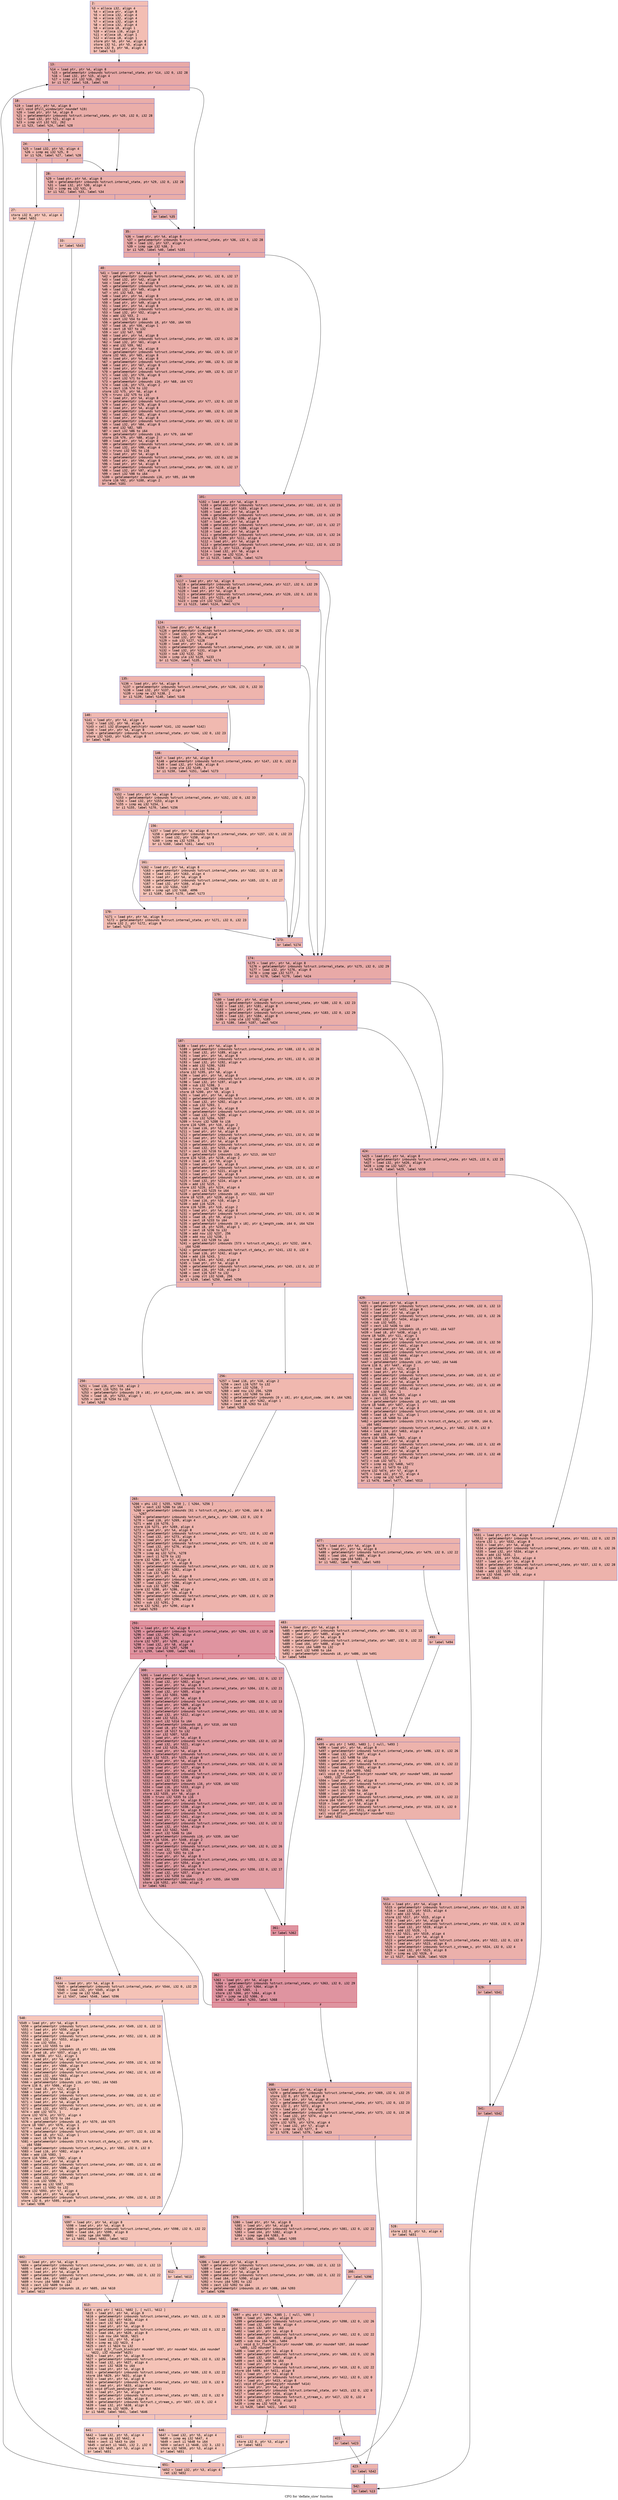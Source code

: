 digraph "CFG for 'deflate_slow' function" {
	label="CFG for 'deflate_slow' function";

	Node0x600000a3b2f0 [shape=record,color="#3d50c3ff", style=filled, fillcolor="#e36c5570" fontname="Courier",label="{2:\l|  %3 = alloca i32, align 4\l  %4 = alloca ptr, align 8\l  %5 = alloca i32, align 4\l  %6 = alloca i32, align 4\l  %7 = alloca i32, align 4\l  %8 = alloca i32, align 4\l  %9 = alloca i8, align 1\l  %10 = alloca i16, align 2\l  %11 = alloca i8, align 1\l  %12 = alloca i8, align 1\l  store ptr %0, ptr %4, align 8\l  store i32 %1, ptr %5, align 4\l  store i32 0, ptr %6, align 4\l  br label %13\l}"];
	Node0x600000a3b2f0 -> Node0x600000a3b3e0[tooltip="2 -> 13\nProbability 100.00%" ];
	Node0x600000a3b3e0 [shape=record,color="#3d50c3ff", style=filled, fillcolor="#ca3b3770" fontname="Courier",label="{13:\l|  %14 = load ptr, ptr %4, align 8\l  %15 = getelementptr inbounds %struct.internal_state, ptr %14, i32 0, i32 28\l  %16 = load i32, ptr %15, align 4\l  %17 = icmp ult i32 %16, 262\l  br i1 %17, label %18, label %35\l|{<s0>T|<s1>F}}"];
	Node0x600000a3b3e0:s0 -> Node0x600000a3b430[tooltip="13 -> 18\nProbability 50.00%" ];
	Node0x600000a3b3e0:s1 -> Node0x600000a3b610[tooltip="13 -> 35\nProbability 50.00%" ];
	Node0x600000a3b430 [shape=record,color="#3d50c3ff", style=filled, fillcolor="#d0473d70" fontname="Courier",label="{18:\l|  %19 = load ptr, ptr %4, align 8\l  call void @fill_window(ptr noundef %19)\l  %20 = load ptr, ptr %4, align 8\l  %21 = getelementptr inbounds %struct.internal_state, ptr %20, i32 0, i32 28\l  %22 = load i32, ptr %21, align 4\l  %23 = icmp ult i32 %22, 262\l  br i1 %23, label %24, label %28\l|{<s0>T|<s1>F}}"];
	Node0x600000a3b430:s0 -> Node0x600000a3b480[tooltip="18 -> 24\nProbability 50.00%" ];
	Node0x600000a3b430:s1 -> Node0x600000a3b520[tooltip="18 -> 28\nProbability 50.00%" ];
	Node0x600000a3b480 [shape=record,color="#3d50c3ff", style=filled, fillcolor="#d6524470" fontname="Courier",label="{24:\l|  %25 = load i32, ptr %5, align 4\l  %26 = icmp eq i32 %25, 0\l  br i1 %26, label %27, label %28\l|{<s0>T|<s1>F}}"];
	Node0x600000a3b480:s0 -> Node0x600000a3b4d0[tooltip="24 -> 27\nProbability 3.12%" ];
	Node0x600000a3b480:s1 -> Node0x600000a3b520[tooltip="24 -> 28\nProbability 96.88%" ];
	Node0x600000a3b4d0 [shape=record,color="#3d50c3ff", style=filled, fillcolor="#ec7f6370" fontname="Courier",label="{27:\l|  store i32 0, ptr %3, align 4\l  br label %651\l}"];
	Node0x600000a3b4d0 -> Node0x600000a3c640[tooltip="27 -> 651\nProbability 100.00%" ];
	Node0x600000a3b520 [shape=record,color="#3d50c3ff", style=filled, fillcolor="#d0473d70" fontname="Courier",label="{28:\l|  %29 = load ptr, ptr %4, align 8\l  %30 = getelementptr inbounds %struct.internal_state, ptr %29, i32 0, i32 28\l  %31 = load i32, ptr %30, align 4\l  %32 = icmp eq i32 %31, 0\l  br i1 %32, label %33, label %34\l|{<s0>T|<s1>F}}"];
	Node0x600000a3b520:s0 -> Node0x600000a3b570[tooltip="28 -> 33\nProbability 3.12%" ];
	Node0x600000a3b520:s1 -> Node0x600000a3b5c0[tooltip="28 -> 34\nProbability 96.88%" ];
	Node0x600000a3b570 [shape=record,color="#3d50c3ff", style=filled, fillcolor="#e8765c70" fontname="Courier",label="{33:\l|  br label %543\l}"];
	Node0x600000a3b570 -> Node0x600000a3c3c0[tooltip="33 -> 543\nProbability 100.00%" ];
	Node0x600000a3b5c0 [shape=record,color="#3d50c3ff", style=filled, fillcolor="#d0473d70" fontname="Courier",label="{34:\l|  br label %35\l}"];
	Node0x600000a3b5c0 -> Node0x600000a3b610[tooltip="34 -> 35\nProbability 100.00%" ];
	Node0x600000a3b610 [shape=record,color="#3d50c3ff", style=filled, fillcolor="#ca3b3770" fontname="Courier",label="{35:\l|  %36 = load ptr, ptr %4, align 8\l  %37 = getelementptr inbounds %struct.internal_state, ptr %36, i32 0, i32 28\l  %38 = load i32, ptr %37, align 4\l  %39 = icmp uge i32 %38, 3\l  br i1 %39, label %40, label %101\l|{<s0>T|<s1>F}}"];
	Node0x600000a3b610:s0 -> Node0x600000a3b660[tooltip="35 -> 40\nProbability 50.00%" ];
	Node0x600000a3b610:s1 -> Node0x600000a3b6b0[tooltip="35 -> 101\nProbability 50.00%" ];
	Node0x600000a3b660 [shape=record,color="#3d50c3ff", style=filled, fillcolor="#d0473d70" fontname="Courier",label="{40:\l|  %41 = load ptr, ptr %4, align 8\l  %42 = getelementptr inbounds %struct.internal_state, ptr %41, i32 0, i32 17\l  %43 = load i32, ptr %42, align 8\l  %44 = load ptr, ptr %4, align 8\l  %45 = getelementptr inbounds %struct.internal_state, ptr %44, i32 0, i32 21\l  %46 = load i32, ptr %45, align 8\l  %47 = shl i32 %43, %46\l  %48 = load ptr, ptr %4, align 8\l  %49 = getelementptr inbounds %struct.internal_state, ptr %48, i32 0, i32 13\l  %50 = load ptr, ptr %49, align 8\l  %51 = load ptr, ptr %4, align 8\l  %52 = getelementptr inbounds %struct.internal_state, ptr %51, i32 0, i32 26\l  %53 = load i32, ptr %52, align 4\l  %54 = add i32 %53, 2\l  %55 = zext i32 %54 to i64\l  %56 = getelementptr inbounds i8, ptr %50, i64 %55\l  %57 = load i8, ptr %56, align 1\l  %58 = zext i8 %57 to i32\l  %59 = xor i32 %47, %58\l  %60 = load ptr, ptr %4, align 8\l  %61 = getelementptr inbounds %struct.internal_state, ptr %60, i32 0, i32 20\l  %62 = load i32, ptr %61, align 4\l  %63 = and i32 %59, %62\l  %64 = load ptr, ptr %4, align 8\l  %65 = getelementptr inbounds %struct.internal_state, ptr %64, i32 0, i32 17\l  store i32 %63, ptr %65, align 8\l  %66 = load ptr, ptr %4, align 8\l  %67 = getelementptr inbounds %struct.internal_state, ptr %66, i32 0, i32 16\l  %68 = load ptr, ptr %67, align 8\l  %69 = load ptr, ptr %4, align 8\l  %70 = getelementptr inbounds %struct.internal_state, ptr %69, i32 0, i32 17\l  %71 = load i32, ptr %70, align 8\l  %72 = zext i32 %71 to i64\l  %73 = getelementptr inbounds i16, ptr %68, i64 %72\l  %74 = load i16, ptr %73, align 2\l  %75 = zext i16 %74 to i32\l  store i32 %75, ptr %6, align 4\l  %76 = trunc i32 %75 to i16\l  %77 = load ptr, ptr %4, align 8\l  %78 = getelementptr inbounds %struct.internal_state, ptr %77, i32 0, i32 15\l  %79 = load ptr, ptr %78, align 8\l  %80 = load ptr, ptr %4, align 8\l  %81 = getelementptr inbounds %struct.internal_state, ptr %80, i32 0, i32 26\l  %82 = load i32, ptr %81, align 4\l  %83 = load ptr, ptr %4, align 8\l  %84 = getelementptr inbounds %struct.internal_state, ptr %83, i32 0, i32 12\l  %85 = load i32, ptr %84, align 8\l  %86 = and i32 %82, %85\l  %87 = zext i32 %86 to i64\l  %88 = getelementptr inbounds i16, ptr %79, i64 %87\l  store i16 %76, ptr %88, align 2\l  %89 = load ptr, ptr %4, align 8\l  %90 = getelementptr inbounds %struct.internal_state, ptr %89, i32 0, i32 26\l  %91 = load i32, ptr %90, align 4\l  %92 = trunc i32 %91 to i16\l  %93 = load ptr, ptr %4, align 8\l  %94 = getelementptr inbounds %struct.internal_state, ptr %93, i32 0, i32 16\l  %95 = load ptr, ptr %94, align 8\l  %96 = load ptr, ptr %4, align 8\l  %97 = getelementptr inbounds %struct.internal_state, ptr %96, i32 0, i32 17\l  %98 = load i32, ptr %97, align 8\l  %99 = zext i32 %98 to i64\l  %100 = getelementptr inbounds i16, ptr %95, i64 %99\l  store i16 %92, ptr %100, align 2\l  br label %101\l}"];
	Node0x600000a3b660 -> Node0x600000a3b6b0[tooltip="40 -> 101\nProbability 100.00%" ];
	Node0x600000a3b6b0 [shape=record,color="#3d50c3ff", style=filled, fillcolor="#ca3b3770" fontname="Courier",label="{101:\l|  %102 = load ptr, ptr %4, align 8\l  %103 = getelementptr inbounds %struct.internal_state, ptr %102, i32 0, i32 23\l  %104 = load i32, ptr %103, align 8\l  %105 = load ptr, ptr %4, align 8\l  %106 = getelementptr inbounds %struct.internal_state, ptr %105, i32 0, i32 29\l  store i32 %104, ptr %106, align 8\l  %107 = load ptr, ptr %4, align 8\l  %108 = getelementptr inbounds %struct.internal_state, ptr %107, i32 0, i32 27\l  %109 = load i32, ptr %108, align 8\l  %110 = load ptr, ptr %4, align 8\l  %111 = getelementptr inbounds %struct.internal_state, ptr %110, i32 0, i32 24\l  store i32 %109, ptr %111, align 4\l  %112 = load ptr, ptr %4, align 8\l  %113 = getelementptr inbounds %struct.internal_state, ptr %112, i32 0, i32 23\l  store i32 2, ptr %113, align 8\l  %114 = load i32, ptr %6, align 4\l  %115 = icmp ne i32 %114, 0\l  br i1 %115, label %116, label %174\l|{<s0>T|<s1>F}}"];
	Node0x600000a3b6b0:s0 -> Node0x600000a3b700[tooltip="101 -> 116\nProbability 62.50%" ];
	Node0x600000a3b6b0:s1 -> Node0x600000a3ba20[tooltip="101 -> 174\nProbability 37.50%" ];
	Node0x600000a3b700 [shape=record,color="#3d50c3ff", style=filled, fillcolor="#d0473d70" fontname="Courier",label="{116:\l|  %117 = load ptr, ptr %4, align 8\l  %118 = getelementptr inbounds %struct.internal_state, ptr %117, i32 0, i32 29\l  %119 = load i32, ptr %118, align 8\l  %120 = load ptr, ptr %4, align 8\l  %121 = getelementptr inbounds %struct.internal_state, ptr %120, i32 0, i32 31\l  %122 = load i32, ptr %121, align 8\l  %123 = icmp ult i32 %119, %122\l  br i1 %123, label %124, label %174\l|{<s0>T|<s1>F}}"];
	Node0x600000a3b700:s0 -> Node0x600000a3b750[tooltip="116 -> 124\nProbability 50.00%" ];
	Node0x600000a3b700:s1 -> Node0x600000a3ba20[tooltip="116 -> 174\nProbability 50.00%" ];
	Node0x600000a3b750 [shape=record,color="#3d50c3ff", style=filled, fillcolor="#d6524470" fontname="Courier",label="{124:\l|  %125 = load ptr, ptr %4, align 8\l  %126 = getelementptr inbounds %struct.internal_state, ptr %125, i32 0, i32 26\l  %127 = load i32, ptr %126, align 4\l  %128 = load i32, ptr %6, align 4\l  %129 = sub i32 %127, %128\l  %130 = load ptr, ptr %4, align 8\l  %131 = getelementptr inbounds %struct.internal_state, ptr %130, i32 0, i32 10\l  %132 = load i32, ptr %131, align 8\l  %133 = sub i32 %132, 262\l  %134 = icmp ule i32 %129, %133\l  br i1 %134, label %135, label %174\l|{<s0>T|<s1>F}}"];
	Node0x600000a3b750:s0 -> Node0x600000a3b7a0[tooltip="124 -> 135\nProbability 50.00%" ];
	Node0x600000a3b750:s1 -> Node0x600000a3ba20[tooltip="124 -> 174\nProbability 50.00%" ];
	Node0x600000a3b7a0 [shape=record,color="#3d50c3ff", style=filled, fillcolor="#d8564670" fontname="Courier",label="{135:\l|  %136 = load ptr, ptr %4, align 8\l  %137 = getelementptr inbounds %struct.internal_state, ptr %136, i32 0, i32 33\l  %138 = load i32, ptr %137, align 8\l  %139 = icmp ne i32 %138, 2\l  br i1 %139, label %140, label %146\l|{<s0>T|<s1>F}}"];
	Node0x600000a3b7a0:s0 -> Node0x600000a3b7f0[tooltip="135 -> 140\nProbability 50.00%" ];
	Node0x600000a3b7a0:s1 -> Node0x600000a3b840[tooltip="135 -> 146\nProbability 50.00%" ];
	Node0x600000a3b7f0 [shape=record,color="#3d50c3ff", style=filled, fillcolor="#de614d70" fontname="Courier",label="{140:\l|  %141 = load ptr, ptr %4, align 8\l  %142 = load i32, ptr %6, align 4\l  %143 = call i32 @longest_match(ptr noundef %141, i32 noundef %142)\l  %144 = load ptr, ptr %4, align 8\l  %145 = getelementptr inbounds %struct.internal_state, ptr %144, i32 0, i32 23\l  store i32 %143, ptr %145, align 8\l  br label %146\l}"];
	Node0x600000a3b7f0 -> Node0x600000a3b840[tooltip="140 -> 146\nProbability 100.00%" ];
	Node0x600000a3b840 [shape=record,color="#3d50c3ff", style=filled, fillcolor="#d8564670" fontname="Courier",label="{146:\l|  %147 = load ptr, ptr %4, align 8\l  %148 = getelementptr inbounds %struct.internal_state, ptr %147, i32 0, i32 23\l  %149 = load i32, ptr %148, align 8\l  %150 = icmp ule i32 %149, 5\l  br i1 %150, label %151, label %173\l|{<s0>T|<s1>F}}"];
	Node0x600000a3b840:s0 -> Node0x600000a3b890[tooltip="146 -> 151\nProbability 50.00%" ];
	Node0x600000a3b840:s1 -> Node0x600000a3b9d0[tooltip="146 -> 173\nProbability 50.00%" ];
	Node0x600000a3b890 [shape=record,color="#3d50c3ff", style=filled, fillcolor="#de614d70" fontname="Courier",label="{151:\l|  %152 = load ptr, ptr %4, align 8\l  %153 = getelementptr inbounds %struct.internal_state, ptr %152, i32 0, i32 33\l  %154 = load i32, ptr %153, align 8\l  %155 = icmp eq i32 %154, 1\l  br i1 %155, label %170, label %156\l|{<s0>T|<s1>F}}"];
	Node0x600000a3b890:s0 -> Node0x600000a3b980[tooltip="151 -> 170\nProbability 50.00%" ];
	Node0x600000a3b890:s1 -> Node0x600000a3b8e0[tooltip="151 -> 156\nProbability 50.00%" ];
	Node0x600000a3b8e0 [shape=record,color="#3d50c3ff", style=filled, fillcolor="#e36c5570" fontname="Courier",label="{156:\l|  %157 = load ptr, ptr %4, align 8\l  %158 = getelementptr inbounds %struct.internal_state, ptr %157, i32 0, i32 23\l  %159 = load i32, ptr %158, align 8\l  %160 = icmp eq i32 %159, 3\l  br i1 %160, label %161, label %173\l|{<s0>T|<s1>F}}"];
	Node0x600000a3b8e0:s0 -> Node0x600000a3b930[tooltip="156 -> 161\nProbability 50.00%" ];
	Node0x600000a3b8e0:s1 -> Node0x600000a3b9d0[tooltip="156 -> 173\nProbability 50.00%" ];
	Node0x600000a3b930 [shape=record,color="#3d50c3ff", style=filled, fillcolor="#e8765c70" fontname="Courier",label="{161:\l|  %162 = load ptr, ptr %4, align 8\l  %163 = getelementptr inbounds %struct.internal_state, ptr %162, i32 0, i32 26\l  %164 = load i32, ptr %163, align 4\l  %165 = load ptr, ptr %4, align 8\l  %166 = getelementptr inbounds %struct.internal_state, ptr %165, i32 0, i32 27\l  %167 = load i32, ptr %166, align 8\l  %168 = sub i32 %164, %167\l  %169 = icmp ugt i32 %168, 4096\l  br i1 %169, label %170, label %173\l|{<s0>T|<s1>F}}"];
	Node0x600000a3b930:s0 -> Node0x600000a3b980[tooltip="161 -> 170\nProbability 50.00%" ];
	Node0x600000a3b930:s1 -> Node0x600000a3b9d0[tooltip="161 -> 173\nProbability 50.00%" ];
	Node0x600000a3b980 [shape=record,color="#3d50c3ff", style=filled, fillcolor="#e1675170" fontname="Courier",label="{170:\l|  %171 = load ptr, ptr %4, align 8\l  %172 = getelementptr inbounds %struct.internal_state, ptr %171, i32 0, i32 23\l  store i32 2, ptr %172, align 8\l  br label %173\l}"];
	Node0x600000a3b980 -> Node0x600000a3b9d0[tooltip="170 -> 173\nProbability 100.00%" ];
	Node0x600000a3b9d0 [shape=record,color="#3d50c3ff", style=filled, fillcolor="#d8564670" fontname="Courier",label="{173:\l|  br label %174\l}"];
	Node0x600000a3b9d0 -> Node0x600000a3ba20[tooltip="173 -> 174\nProbability 100.00%" ];
	Node0x600000a3ba20 [shape=record,color="#3d50c3ff", style=filled, fillcolor="#ca3b3770" fontname="Courier",label="{174:\l|  %175 = load ptr, ptr %4, align 8\l  %176 = getelementptr inbounds %struct.internal_state, ptr %175, i32 0, i32 29\l  %177 = load i32, ptr %176, align 8\l  %178 = icmp uge i32 %177, 3\l  br i1 %178, label %179, label %424\l|{<s0>T|<s1>F}}"];
	Node0x600000a3ba20:s0 -> Node0x600000a3ba70[tooltip="174 -> 179\nProbability 50.00%" ];
	Node0x600000a3ba20:s1 -> Node0x600000a3c000[tooltip="174 -> 424\nProbability 50.00%" ];
	Node0x600000a3ba70 [shape=record,color="#3d50c3ff", style=filled, fillcolor="#d0473d70" fontname="Courier",label="{179:\l|  %180 = load ptr, ptr %4, align 8\l  %181 = getelementptr inbounds %struct.internal_state, ptr %180, i32 0, i32 23\l  %182 = load i32, ptr %181, align 8\l  %183 = load ptr, ptr %4, align 8\l  %184 = getelementptr inbounds %struct.internal_state, ptr %183, i32 0, i32 29\l  %185 = load i32, ptr %184, align 8\l  %186 = icmp ule i32 %182, %185\l  br i1 %186, label %187, label %424\l|{<s0>T|<s1>F}}"];
	Node0x600000a3ba70:s0 -> Node0x600000a3bac0[tooltip="179 -> 187\nProbability 50.00%" ];
	Node0x600000a3ba70:s1 -> Node0x600000a3c000[tooltip="179 -> 424\nProbability 50.00%" ];
	Node0x600000a3bac0 [shape=record,color="#3d50c3ff", style=filled, fillcolor="#d6524470" fontname="Courier",label="{187:\l|  %188 = load ptr, ptr %4, align 8\l  %189 = getelementptr inbounds %struct.internal_state, ptr %188, i32 0, i32 26\l  %190 = load i32, ptr %189, align 4\l  %191 = load ptr, ptr %4, align 8\l  %192 = getelementptr inbounds %struct.internal_state, ptr %191, i32 0, i32 28\l  %193 = load i32, ptr %192, align 4\l  %194 = add i32 %190, %193\l  %195 = sub i32 %194, 3\l  store i32 %195, ptr %8, align 4\l  %196 = load ptr, ptr %4, align 8\l  %197 = getelementptr inbounds %struct.internal_state, ptr %196, i32 0, i32 29\l  %198 = load i32, ptr %197, align 8\l  %199 = sub i32 %198, 3\l  %200 = trunc i32 %199 to i8\l  store i8 %200, ptr %9, align 1\l  %201 = load ptr, ptr %4, align 8\l  %202 = getelementptr inbounds %struct.internal_state, ptr %201, i32 0, i32 26\l  %203 = load i32, ptr %202, align 4\l  %204 = sub i32 %203, 1\l  %205 = load ptr, ptr %4, align 8\l  %206 = getelementptr inbounds %struct.internal_state, ptr %205, i32 0, i32 24\l  %207 = load i32, ptr %206, align 4\l  %208 = sub i32 %204, %207\l  %209 = trunc i32 %208 to i16\l  store i16 %209, ptr %10, align 2\l  %210 = load i16, ptr %10, align 2\l  %211 = load ptr, ptr %4, align 8\l  %212 = getelementptr inbounds %struct.internal_state, ptr %211, i32 0, i32 50\l  %213 = load ptr, ptr %212, align 8\l  %214 = load ptr, ptr %4, align 8\l  %215 = getelementptr inbounds %struct.internal_state, ptr %214, i32 0, i32 49\l  %216 = load i32, ptr %215, align 4\l  %217 = zext i32 %216 to i64\l  %218 = getelementptr inbounds i16, ptr %213, i64 %217\l  store i16 %210, ptr %218, align 2\l  %219 = load i8, ptr %9, align 1\l  %220 = load ptr, ptr %4, align 8\l  %221 = getelementptr inbounds %struct.internal_state, ptr %220, i32 0, i32 47\l  %222 = load ptr, ptr %221, align 8\l  %223 = load ptr, ptr %4, align 8\l  %224 = getelementptr inbounds %struct.internal_state, ptr %223, i32 0, i32 49\l  %225 = load i32, ptr %224, align 4\l  %226 = add i32 %225, 1\l  store i32 %226, ptr %224, align 4\l  %227 = zext i32 %225 to i64\l  %228 = getelementptr inbounds i8, ptr %222, i64 %227\l  store i8 %219, ptr %228, align 1\l  %229 = load i16, ptr %10, align 2\l  %230 = add i16 %229, -1\l  store i16 %230, ptr %10, align 2\l  %231 = load ptr, ptr %4, align 8\l  %232 = getelementptr inbounds %struct.internal_state, ptr %231, i32 0, i32 36\l  %233 = load i8, ptr %9, align 1\l  %234 = zext i8 %233 to i64\l  %235 = getelementptr inbounds [0 x i8], ptr @_length_code, i64 0, i64 %234\l  %236 = load i8, ptr %235, align 1\l  %237 = zext i8 %236 to i32\l  %238 = add nsw i32 %237, 256\l  %239 = add nsw i32 %238, 1\l  %240 = sext i32 %239 to i64\l  %241 = getelementptr inbounds [573 x %struct.ct_data_s], ptr %232, i64 0,\l... i64 %240\l  %242 = getelementptr inbounds %struct.ct_data_s, ptr %241, i32 0, i32 0\l  %243 = load i16, ptr %242, align 4\l  %244 = add i16 %243, 1\l  store i16 %244, ptr %242, align 4\l  %245 = load ptr, ptr %4, align 8\l  %246 = getelementptr inbounds %struct.internal_state, ptr %245, i32 0, i32 37\l  %247 = load i16, ptr %10, align 2\l  %248 = zext i16 %247 to i32\l  %249 = icmp slt i32 %248, 256\l  br i1 %249, label %250, label %256\l|{<s0>T|<s1>F}}"];
	Node0x600000a3bac0:s0 -> Node0x600000a3bb10[tooltip="187 -> 250\nProbability 50.00%" ];
	Node0x600000a3bac0:s1 -> Node0x600000a3bb60[tooltip="187 -> 256\nProbability 50.00%" ];
	Node0x600000a3bb10 [shape=record,color="#3d50c3ff", style=filled, fillcolor="#dc5d4a70" fontname="Courier",label="{250:\l|  %251 = load i16, ptr %10, align 2\l  %252 = zext i16 %251 to i64\l  %253 = getelementptr inbounds [0 x i8], ptr @_dist_code, i64 0, i64 %252\l  %254 = load i8, ptr %253, align 1\l  %255 = zext i8 %254 to i32\l  br label %265\l}"];
	Node0x600000a3bb10 -> Node0x600000a3bbb0[tooltip="250 -> 265\nProbability 100.00%" ];
	Node0x600000a3bb60 [shape=record,color="#3d50c3ff", style=filled, fillcolor="#dc5d4a70" fontname="Courier",label="{256:\l|  %257 = load i16, ptr %10, align 2\l  %258 = zext i16 %257 to i32\l  %259 = ashr i32 %258, 7\l  %260 = add nsw i32 256, %259\l  %261 = sext i32 %260 to i64\l  %262 = getelementptr inbounds [0 x i8], ptr @_dist_code, i64 0, i64 %261\l  %263 = load i8, ptr %262, align 1\l  %264 = zext i8 %263 to i32\l  br label %265\l}"];
	Node0x600000a3bb60 -> Node0x600000a3bbb0[tooltip="256 -> 265\nProbability 100.00%" ];
	Node0x600000a3bbb0 [shape=record,color="#3d50c3ff", style=filled, fillcolor="#d6524470" fontname="Courier",label="{265:\l|  %266 = phi i32 [ %255, %250 ], [ %264, %256 ]\l  %267 = sext i32 %266 to i64\l  %268 = getelementptr inbounds [61 x %struct.ct_data_s], ptr %246, i64 0, i64\l... %267\l  %269 = getelementptr inbounds %struct.ct_data_s, ptr %268, i32 0, i32 0\l  %270 = load i16, ptr %269, align 4\l  %271 = add i16 %270, 1\l  store i16 %271, ptr %269, align 4\l  %272 = load ptr, ptr %4, align 8\l  %273 = getelementptr inbounds %struct.internal_state, ptr %272, i32 0, i32 49\l  %274 = load i32, ptr %273, align 4\l  %275 = load ptr, ptr %4, align 8\l  %276 = getelementptr inbounds %struct.internal_state, ptr %275, i32 0, i32 48\l  %277 = load i32, ptr %276, align 8\l  %278 = sub i32 %277, 1\l  %279 = icmp eq i32 %274, %278\l  %280 = zext i1 %279 to i32\l  store i32 %280, ptr %7, align 4\l  %281 = load ptr, ptr %4, align 8\l  %282 = getelementptr inbounds %struct.internal_state, ptr %281, i32 0, i32 29\l  %283 = load i32, ptr %282, align 8\l  %284 = sub i32 %283, 1\l  %285 = load ptr, ptr %4, align 8\l  %286 = getelementptr inbounds %struct.internal_state, ptr %285, i32 0, i32 28\l  %287 = load i32, ptr %286, align 4\l  %288 = sub i32 %287, %284\l  store i32 %288, ptr %286, align 4\l  %289 = load ptr, ptr %4, align 8\l  %290 = getelementptr inbounds %struct.internal_state, ptr %289, i32 0, i32 29\l  %291 = load i32, ptr %290, align 8\l  %292 = sub i32 %291, 2\l  store i32 %292, ptr %290, align 8\l  br label %293\l}"];
	Node0x600000a3bbb0 -> Node0x600000a3bc00[tooltip="265 -> 293\nProbability 100.00%" ];
	Node0x600000a3bc00 [shape=record,color="#b70d28ff", style=filled, fillcolor="#b70d2870" fontname="Courier",label="{293:\l|  %294 = load ptr, ptr %4, align 8\l  %295 = getelementptr inbounds %struct.internal_state, ptr %294, i32 0, i32 26\l  %296 = load i32, ptr %295, align 4\l  %297 = add i32 %296, 1\l  store i32 %297, ptr %295, align 4\l  %298 = load i32, ptr %8, align 4\l  %299 = icmp ule i32 %297, %298\l  br i1 %299, label %300, label %361\l|{<s0>T|<s1>F}}"];
	Node0x600000a3bc00:s0 -> Node0x600000a3bc50[tooltip="293 -> 300\nProbability 50.00%" ];
	Node0x600000a3bc00:s1 -> Node0x600000a3bca0[tooltip="293 -> 361\nProbability 50.00%" ];
	Node0x600000a3bc50 [shape=record,color="#3d50c3ff", style=filled, fillcolor="#be242e70" fontname="Courier",label="{300:\l|  %301 = load ptr, ptr %4, align 8\l  %302 = getelementptr inbounds %struct.internal_state, ptr %301, i32 0, i32 17\l  %303 = load i32, ptr %302, align 8\l  %304 = load ptr, ptr %4, align 8\l  %305 = getelementptr inbounds %struct.internal_state, ptr %304, i32 0, i32 21\l  %306 = load i32, ptr %305, align 8\l  %307 = shl i32 %303, %306\l  %308 = load ptr, ptr %4, align 8\l  %309 = getelementptr inbounds %struct.internal_state, ptr %308, i32 0, i32 13\l  %310 = load ptr, ptr %309, align 8\l  %311 = load ptr, ptr %4, align 8\l  %312 = getelementptr inbounds %struct.internal_state, ptr %311, i32 0, i32 26\l  %313 = load i32, ptr %312, align 4\l  %314 = add i32 %313, 2\l  %315 = zext i32 %314 to i64\l  %316 = getelementptr inbounds i8, ptr %310, i64 %315\l  %317 = load i8, ptr %316, align 1\l  %318 = zext i8 %317 to i32\l  %319 = xor i32 %307, %318\l  %320 = load ptr, ptr %4, align 8\l  %321 = getelementptr inbounds %struct.internal_state, ptr %320, i32 0, i32 20\l  %322 = load i32, ptr %321, align 4\l  %323 = and i32 %319, %322\l  %324 = load ptr, ptr %4, align 8\l  %325 = getelementptr inbounds %struct.internal_state, ptr %324, i32 0, i32 17\l  store i32 %323, ptr %325, align 8\l  %326 = load ptr, ptr %4, align 8\l  %327 = getelementptr inbounds %struct.internal_state, ptr %326, i32 0, i32 16\l  %328 = load ptr, ptr %327, align 8\l  %329 = load ptr, ptr %4, align 8\l  %330 = getelementptr inbounds %struct.internal_state, ptr %329, i32 0, i32 17\l  %331 = load i32, ptr %330, align 8\l  %332 = zext i32 %331 to i64\l  %333 = getelementptr inbounds i16, ptr %328, i64 %332\l  %334 = load i16, ptr %333, align 2\l  %335 = zext i16 %334 to i32\l  store i32 %335, ptr %6, align 4\l  %336 = trunc i32 %335 to i16\l  %337 = load ptr, ptr %4, align 8\l  %338 = getelementptr inbounds %struct.internal_state, ptr %337, i32 0, i32 15\l  %339 = load ptr, ptr %338, align 8\l  %340 = load ptr, ptr %4, align 8\l  %341 = getelementptr inbounds %struct.internal_state, ptr %340, i32 0, i32 26\l  %342 = load i32, ptr %341, align 4\l  %343 = load ptr, ptr %4, align 8\l  %344 = getelementptr inbounds %struct.internal_state, ptr %343, i32 0, i32 12\l  %345 = load i32, ptr %344, align 8\l  %346 = and i32 %342, %345\l  %347 = zext i32 %346 to i64\l  %348 = getelementptr inbounds i16, ptr %339, i64 %347\l  store i16 %336, ptr %348, align 2\l  %349 = load ptr, ptr %4, align 8\l  %350 = getelementptr inbounds %struct.internal_state, ptr %349, i32 0, i32 26\l  %351 = load i32, ptr %350, align 4\l  %352 = trunc i32 %351 to i16\l  %353 = load ptr, ptr %4, align 8\l  %354 = getelementptr inbounds %struct.internal_state, ptr %353, i32 0, i32 16\l  %355 = load ptr, ptr %354, align 8\l  %356 = load ptr, ptr %4, align 8\l  %357 = getelementptr inbounds %struct.internal_state, ptr %356, i32 0, i32 17\l  %358 = load i32, ptr %357, align 8\l  %359 = zext i32 %358 to i64\l  %360 = getelementptr inbounds i16, ptr %355, i64 %359\l  store i16 %352, ptr %360, align 2\l  br label %361\l}"];
	Node0x600000a3bc50 -> Node0x600000a3bca0[tooltip="300 -> 361\nProbability 100.00%" ];
	Node0x600000a3bca0 [shape=record,color="#b70d28ff", style=filled, fillcolor="#b70d2870" fontname="Courier",label="{361:\l|  br label %362\l}"];
	Node0x600000a3bca0 -> Node0x600000a3bcf0[tooltip="361 -> 362\nProbability 100.00%" ];
	Node0x600000a3bcf0 [shape=record,color="#b70d28ff", style=filled, fillcolor="#b70d2870" fontname="Courier",label="{362:\l|  %363 = load ptr, ptr %4, align 8\l  %364 = getelementptr inbounds %struct.internal_state, ptr %363, i32 0, i32 29\l  %365 = load i32, ptr %364, align 8\l  %366 = add i32 %365, -1\l  store i32 %366, ptr %364, align 8\l  %367 = icmp ne i32 %366, 0\l  br i1 %367, label %293, label %368\l|{<s0>T|<s1>F}}"];
	Node0x600000a3bcf0:s0 -> Node0x600000a3bc00[tooltip="362 -> 293\nProbability 96.88%" ];
	Node0x600000a3bcf0:s1 -> Node0x600000a3bd40[tooltip="362 -> 368\nProbability 3.12%" ];
	Node0x600000a3bd40 [shape=record,color="#3d50c3ff", style=filled, fillcolor="#d6524470" fontname="Courier",label="{368:\l|  %369 = load ptr, ptr %4, align 8\l  %370 = getelementptr inbounds %struct.internal_state, ptr %369, i32 0, i32 25\l  store i32 0, ptr %370, align 8\l  %371 = load ptr, ptr %4, align 8\l  %372 = getelementptr inbounds %struct.internal_state, ptr %371, i32 0, i32 23\l  store i32 2, ptr %372, align 8\l  %373 = load ptr, ptr %4, align 8\l  %374 = getelementptr inbounds %struct.internal_state, ptr %373, i32 0, i32 26\l  %375 = load i32, ptr %374, align 4\l  %376 = add i32 %375, 1\l  store i32 %376, ptr %374, align 4\l  %377 = load i32, ptr %7, align 4\l  %378 = icmp ne i32 %377, 0\l  br i1 %378, label %379, label %423\l|{<s0>T|<s1>F}}"];
	Node0x600000a3bd40:s0 -> Node0x600000a3bd90[tooltip="368 -> 379\nProbability 62.50%" ];
	Node0x600000a3bd40:s1 -> Node0x600000a3bf70[tooltip="368 -> 423\nProbability 37.50%" ];
	Node0x600000a3bd90 [shape=record,color="#3d50c3ff", style=filled, fillcolor="#d8564670" fontname="Courier",label="{379:\l|  %380 = load ptr, ptr %4, align 8\l  %381 = load ptr, ptr %4, align 8\l  %382 = getelementptr inbounds %struct.internal_state, ptr %381, i32 0, i32 22\l  %383 = load i64, ptr %382, align 8\l  %384 = icmp sge i64 %383, 0\l  br i1 %384, label %385, label %395\l|{<s0>T|<s1>F}}"];
	Node0x600000a3bd90:s0 -> Node0x600000a3bde0[tooltip="379 -> 385\nProbability 50.00%" ];
	Node0x600000a3bd90:s1 -> Node0x600000a3be30[tooltip="379 -> 395\nProbability 50.00%" ];
	Node0x600000a3bde0 [shape=record,color="#3d50c3ff", style=filled, fillcolor="#de614d70" fontname="Courier",label="{385:\l|  %386 = load ptr, ptr %4, align 8\l  %387 = getelementptr inbounds %struct.internal_state, ptr %386, i32 0, i32 13\l  %388 = load ptr, ptr %387, align 8\l  %389 = load ptr, ptr %4, align 8\l  %390 = getelementptr inbounds %struct.internal_state, ptr %389, i32 0, i32 22\l  %391 = load i64, ptr %390, align 8\l  %392 = trunc i64 %391 to i32\l  %393 = zext i32 %392 to i64\l  %394 = getelementptr inbounds i8, ptr %388, i64 %393\l  br label %396\l}"];
	Node0x600000a3bde0 -> Node0x600000a3be80[tooltip="385 -> 396\nProbability 100.00%" ];
	Node0x600000a3be30 [shape=record,color="#3d50c3ff", style=filled, fillcolor="#de614d70" fontname="Courier",label="{395:\l|  br label %396\l}"];
	Node0x600000a3be30 -> Node0x600000a3be80[tooltip="395 -> 396\nProbability 100.00%" ];
	Node0x600000a3be80 [shape=record,color="#3d50c3ff", style=filled, fillcolor="#d8564670" fontname="Courier",label="{396:\l|  %397 = phi ptr [ %394, %385 ], [ null, %395 ]\l  %398 = load ptr, ptr %4, align 8\l  %399 = getelementptr inbounds %struct.internal_state, ptr %398, i32 0, i32 26\l  %400 = load i32, ptr %399, align 4\l  %401 = zext i32 %400 to i64\l  %402 = load ptr, ptr %4, align 8\l  %403 = getelementptr inbounds %struct.internal_state, ptr %402, i32 0, i32 22\l  %404 = load i64, ptr %403, align 8\l  %405 = sub nsw i64 %401, %404\l  call void @_tr_flush_block(ptr noundef %380, ptr noundef %397, i64 noundef\l... %405, i32 noundef 0)\l  %406 = load ptr, ptr %4, align 8\l  %407 = getelementptr inbounds %struct.internal_state, ptr %406, i32 0, i32 26\l  %408 = load i32, ptr %407, align 4\l  %409 = zext i32 %408 to i64\l  %410 = load ptr, ptr %4, align 8\l  %411 = getelementptr inbounds %struct.internal_state, ptr %410, i32 0, i32 22\l  store i64 %409, ptr %411, align 8\l  %412 = load ptr, ptr %4, align 8\l  %413 = getelementptr inbounds %struct.internal_state, ptr %412, i32 0, i32 0\l  %414 = load ptr, ptr %413, align 8\l  call void @flush_pending(ptr noundef %414)\l  %415 = load ptr, ptr %4, align 8\l  %416 = getelementptr inbounds %struct.internal_state, ptr %415, i32 0, i32 0\l  %417 = load ptr, ptr %416, align 8\l  %418 = getelementptr inbounds %struct.z_stream_s, ptr %417, i32 0, i32 4\l  %419 = load i32, ptr %418, align 8\l  %420 = icmp eq i32 %419, 0\l  br i1 %420, label %421, label %422\l|{<s0>T|<s1>F}}"];
	Node0x600000a3be80:s0 -> Node0x600000a3bed0[tooltip="396 -> 421\nProbability 3.12%" ];
	Node0x600000a3be80:s1 -> Node0x600000a3bf20[tooltip="396 -> 422\nProbability 96.88%" ];
	Node0x600000a3bed0 [shape=record,color="#3d50c3ff", style=filled, fillcolor="#ef886b70" fontname="Courier",label="{421:\l|  store i32 0, ptr %3, align 4\l  br label %651\l}"];
	Node0x600000a3bed0 -> Node0x600000a3c640[tooltip="421 -> 651\nProbability 100.00%" ];
	Node0x600000a3bf20 [shape=record,color="#3d50c3ff", style=filled, fillcolor="#d8564670" fontname="Courier",label="{422:\l|  br label %423\l}"];
	Node0x600000a3bf20 -> Node0x600000a3bf70[tooltip="422 -> 423\nProbability 100.00%" ];
	Node0x600000a3bf70 [shape=record,color="#3d50c3ff", style=filled, fillcolor="#d6524470" fontname="Courier",label="{423:\l|  br label %542\l}"];
	Node0x600000a3bf70 -> Node0x600000a3c370[tooltip="423 -> 542\nProbability 100.00%" ];
	Node0x600000a3c000 [shape=record,color="#3d50c3ff", style=filled, fillcolor="#cc403a70" fontname="Courier",label="{424:\l|  %425 = load ptr, ptr %4, align 8\l  %426 = getelementptr inbounds %struct.internal_state, ptr %425, i32 0, i32 25\l  %427 = load i32, ptr %426, align 8\l  %428 = icmp ne i32 %427, 0\l  br i1 %428, label %429, label %530\l|{<s0>T|<s1>F}}"];
	Node0x600000a3c000:s0 -> Node0x600000a3c050[tooltip="424 -> 429\nProbability 62.50%" ];
	Node0x600000a3c000:s1 -> Node0x600000a3c2d0[tooltip="424 -> 530\nProbability 37.50%" ];
	Node0x600000a3c050 [shape=record,color="#3d50c3ff", style=filled, fillcolor="#d24b4070" fontname="Courier",label="{429:\l|  %430 = load ptr, ptr %4, align 8\l  %431 = getelementptr inbounds %struct.internal_state, ptr %430, i32 0, i32 13\l  %432 = load ptr, ptr %431, align 8\l  %433 = load ptr, ptr %4, align 8\l  %434 = getelementptr inbounds %struct.internal_state, ptr %433, i32 0, i32 26\l  %435 = load i32, ptr %434, align 4\l  %436 = sub i32 %435, 1\l  %437 = zext i32 %436 to i64\l  %438 = getelementptr inbounds i8, ptr %432, i64 %437\l  %439 = load i8, ptr %438, align 1\l  store i8 %439, ptr %11, align 1\l  %440 = load ptr, ptr %4, align 8\l  %441 = getelementptr inbounds %struct.internal_state, ptr %440, i32 0, i32 50\l  %442 = load ptr, ptr %441, align 8\l  %443 = load ptr, ptr %4, align 8\l  %444 = getelementptr inbounds %struct.internal_state, ptr %443, i32 0, i32 49\l  %445 = load i32, ptr %444, align 4\l  %446 = zext i32 %445 to i64\l  %447 = getelementptr inbounds i16, ptr %442, i64 %446\l  store i16 0, ptr %447, align 2\l  %448 = load i8, ptr %11, align 1\l  %449 = load ptr, ptr %4, align 8\l  %450 = getelementptr inbounds %struct.internal_state, ptr %449, i32 0, i32 47\l  %451 = load ptr, ptr %450, align 8\l  %452 = load ptr, ptr %4, align 8\l  %453 = getelementptr inbounds %struct.internal_state, ptr %452, i32 0, i32 49\l  %454 = load i32, ptr %453, align 4\l  %455 = add i32 %454, 1\l  store i32 %455, ptr %453, align 4\l  %456 = zext i32 %454 to i64\l  %457 = getelementptr inbounds i8, ptr %451, i64 %456\l  store i8 %448, ptr %457, align 1\l  %458 = load ptr, ptr %4, align 8\l  %459 = getelementptr inbounds %struct.internal_state, ptr %458, i32 0, i32 36\l  %460 = load i8, ptr %11, align 1\l  %461 = zext i8 %460 to i64\l  %462 = getelementptr inbounds [573 x %struct.ct_data_s], ptr %459, i64 0,\l... i64 %461\l  %463 = getelementptr inbounds %struct.ct_data_s, ptr %462, i32 0, i32 0\l  %464 = load i16, ptr %463, align 4\l  %465 = add i16 %464, 1\l  store i16 %465, ptr %463, align 4\l  %466 = load ptr, ptr %4, align 8\l  %467 = getelementptr inbounds %struct.internal_state, ptr %466, i32 0, i32 49\l  %468 = load i32, ptr %467, align 4\l  %469 = load ptr, ptr %4, align 8\l  %470 = getelementptr inbounds %struct.internal_state, ptr %469, i32 0, i32 48\l  %471 = load i32, ptr %470, align 8\l  %472 = sub i32 %471, 1\l  %473 = icmp eq i32 %468, %472\l  %474 = zext i1 %473 to i32\l  store i32 %474, ptr %7, align 4\l  %475 = load i32, ptr %7, align 4\l  %476 = icmp ne i32 %475, 0\l  br i1 %476, label %477, label %513\l|{<s0>T|<s1>F}}"];
	Node0x600000a3c050:s0 -> Node0x600000a3c0a0[tooltip="429 -> 477\nProbability 62.50%" ];
	Node0x600000a3c050:s1 -> Node0x600000a3c1e0[tooltip="429 -> 513\nProbability 37.50%" ];
	Node0x600000a3c0a0 [shape=record,color="#3d50c3ff", style=filled, fillcolor="#d6524470" fontname="Courier",label="{477:\l|  %478 = load ptr, ptr %4, align 8\l  %479 = load ptr, ptr %4, align 8\l  %480 = getelementptr inbounds %struct.internal_state, ptr %479, i32 0, i32 22\l  %481 = load i64, ptr %480, align 8\l  %482 = icmp sge i64 %481, 0\l  br i1 %482, label %483, label %493\l|{<s0>T|<s1>F}}"];
	Node0x600000a3c0a0:s0 -> Node0x600000a3c0f0[tooltip="477 -> 483\nProbability 50.00%" ];
	Node0x600000a3c0a0:s1 -> Node0x600000a3c140[tooltip="477 -> 493\nProbability 50.00%" ];
	Node0x600000a3c0f0 [shape=record,color="#3d50c3ff", style=filled, fillcolor="#dc5d4a70" fontname="Courier",label="{483:\l|  %484 = load ptr, ptr %4, align 8\l  %485 = getelementptr inbounds %struct.internal_state, ptr %484, i32 0, i32 13\l  %486 = load ptr, ptr %485, align 8\l  %487 = load ptr, ptr %4, align 8\l  %488 = getelementptr inbounds %struct.internal_state, ptr %487, i32 0, i32 22\l  %489 = load i64, ptr %488, align 8\l  %490 = trunc i64 %489 to i32\l  %491 = zext i32 %490 to i64\l  %492 = getelementptr inbounds i8, ptr %486, i64 %491\l  br label %494\l}"];
	Node0x600000a3c0f0 -> Node0x600000a3c190[tooltip="483 -> 494\nProbability 100.00%" ];
	Node0x600000a3c140 [shape=record,color="#3d50c3ff", style=filled, fillcolor="#dc5d4a70" fontname="Courier",label="{493:\l|  br label %494\l}"];
	Node0x600000a3c140 -> Node0x600000a3c190[tooltip="493 -> 494\nProbability 100.00%" ];
	Node0x600000a3c190 [shape=record,color="#3d50c3ff", style=filled, fillcolor="#d6524470" fontname="Courier",label="{494:\l|  %495 = phi ptr [ %492, %483 ], [ null, %493 ]\l  %496 = load ptr, ptr %4, align 8\l  %497 = getelementptr inbounds %struct.internal_state, ptr %496, i32 0, i32 26\l  %498 = load i32, ptr %497, align 4\l  %499 = zext i32 %498 to i64\l  %500 = load ptr, ptr %4, align 8\l  %501 = getelementptr inbounds %struct.internal_state, ptr %500, i32 0, i32 22\l  %502 = load i64, ptr %501, align 8\l  %503 = sub nsw i64 %499, %502\l  call void @_tr_flush_block(ptr noundef %478, ptr noundef %495, i64 noundef\l... %503, i32 noundef 0)\l  %504 = load ptr, ptr %4, align 8\l  %505 = getelementptr inbounds %struct.internal_state, ptr %504, i32 0, i32 26\l  %506 = load i32, ptr %505, align 4\l  %507 = zext i32 %506 to i64\l  %508 = load ptr, ptr %4, align 8\l  %509 = getelementptr inbounds %struct.internal_state, ptr %508, i32 0, i32 22\l  store i64 %507, ptr %509, align 8\l  %510 = load ptr, ptr %4, align 8\l  %511 = getelementptr inbounds %struct.internal_state, ptr %510, i32 0, i32 0\l  %512 = load ptr, ptr %511, align 8\l  call void @flush_pending(ptr noundef %512)\l  br label %513\l}"];
	Node0x600000a3c190 -> Node0x600000a3c1e0[tooltip="494 -> 513\nProbability 100.00%" ];
	Node0x600000a3c1e0 [shape=record,color="#3d50c3ff", style=filled, fillcolor="#d24b4070" fontname="Courier",label="{513:\l|  %514 = load ptr, ptr %4, align 8\l  %515 = getelementptr inbounds %struct.internal_state, ptr %514, i32 0, i32 26\l  %516 = load i32, ptr %515, align 4\l  %517 = add i32 %516, 1\l  store i32 %517, ptr %515, align 4\l  %518 = load ptr, ptr %4, align 8\l  %519 = getelementptr inbounds %struct.internal_state, ptr %518, i32 0, i32 28\l  %520 = load i32, ptr %519, align 4\l  %521 = add i32 %520, -1\l  store i32 %521, ptr %519, align 4\l  %522 = load ptr, ptr %4, align 8\l  %523 = getelementptr inbounds %struct.internal_state, ptr %522, i32 0, i32 0\l  %524 = load ptr, ptr %523, align 8\l  %525 = getelementptr inbounds %struct.z_stream_s, ptr %524, i32 0, i32 4\l  %526 = load i32, ptr %525, align 8\l  %527 = icmp eq i32 %526, 0\l  br i1 %527, label %528, label %529\l|{<s0>T|<s1>F}}"];
	Node0x600000a3c1e0:s0 -> Node0x600000a3c230[tooltip="513 -> 528\nProbability 3.12%" ];
	Node0x600000a3c1e0:s1 -> Node0x600000a3c280[tooltip="513 -> 529\nProbability 96.88%" ];
	Node0x600000a3c230 [shape=record,color="#3d50c3ff", style=filled, fillcolor="#e97a5f70" fontname="Courier",label="{528:\l|  store i32 0, ptr %3, align 4\l  br label %651\l}"];
	Node0x600000a3c230 -> Node0x600000a3c640[tooltip="528 -> 651\nProbability 100.00%" ];
	Node0x600000a3c280 [shape=record,color="#3d50c3ff", style=filled, fillcolor="#d24b4070" fontname="Courier",label="{529:\l|  br label %541\l}"];
	Node0x600000a3c280 -> Node0x600000a3c320[tooltip="529 -> 541\nProbability 100.00%" ];
	Node0x600000a3c2d0 [shape=record,color="#3d50c3ff", style=filled, fillcolor="#d6524470" fontname="Courier",label="{530:\l|  %531 = load ptr, ptr %4, align 8\l  %532 = getelementptr inbounds %struct.internal_state, ptr %531, i32 0, i32 25\l  store i32 1, ptr %532, align 8\l  %533 = load ptr, ptr %4, align 8\l  %534 = getelementptr inbounds %struct.internal_state, ptr %533, i32 0, i32 26\l  %535 = load i32, ptr %534, align 4\l  %536 = add i32 %535, 1\l  store i32 %536, ptr %534, align 4\l  %537 = load ptr, ptr %4, align 8\l  %538 = getelementptr inbounds %struct.internal_state, ptr %537, i32 0, i32 28\l  %539 = load i32, ptr %538, align 4\l  %540 = add i32 %539, -1\l  store i32 %540, ptr %538, align 4\l  br label %541\l}"];
	Node0x600000a3c2d0 -> Node0x600000a3c320[tooltip="530 -> 541\nProbability 100.00%" ];
	Node0x600000a3c320 [shape=record,color="#3d50c3ff", style=filled, fillcolor="#cc403a70" fontname="Courier",label="{541:\l|  br label %542\l}"];
	Node0x600000a3c320 -> Node0x600000a3c370[tooltip="541 -> 542\nProbability 100.00%" ];
	Node0x600000a3c370 [shape=record,color="#3d50c3ff", style=filled, fillcolor="#cc403a70" fontname="Courier",label="{542:\l|  br label %13\l}"];
	Node0x600000a3c370 -> Node0x600000a3b3e0[tooltip="542 -> 13\nProbability 100.00%" ];
	Node0x600000a3c3c0 [shape=record,color="#3d50c3ff", style=filled, fillcolor="#e8765c70" fontname="Courier",label="{543:\l|  %544 = load ptr, ptr %4, align 8\l  %545 = getelementptr inbounds %struct.internal_state, ptr %544, i32 0, i32 25\l  %546 = load i32, ptr %545, align 8\l  %547 = icmp ne i32 %546, 0\l  br i1 %547, label %548, label %596\l|{<s0>T|<s1>F}}"];
	Node0x600000a3c3c0:s0 -> Node0x600000a3c410[tooltip="543 -> 548\nProbability 62.50%" ];
	Node0x600000a3c3c0:s1 -> Node0x600000a3c460[tooltip="543 -> 596\nProbability 37.50%" ];
	Node0x600000a3c410 [shape=record,color="#3d50c3ff", style=filled, fillcolor="#ec7f6370" fontname="Courier",label="{548:\l|  %549 = load ptr, ptr %4, align 8\l  %550 = getelementptr inbounds %struct.internal_state, ptr %549, i32 0, i32 13\l  %551 = load ptr, ptr %550, align 8\l  %552 = load ptr, ptr %4, align 8\l  %553 = getelementptr inbounds %struct.internal_state, ptr %552, i32 0, i32 26\l  %554 = load i32, ptr %553, align 4\l  %555 = sub i32 %554, 1\l  %556 = zext i32 %555 to i64\l  %557 = getelementptr inbounds i8, ptr %551, i64 %556\l  %558 = load i8, ptr %557, align 1\l  store i8 %558, ptr %12, align 1\l  %559 = load ptr, ptr %4, align 8\l  %560 = getelementptr inbounds %struct.internal_state, ptr %559, i32 0, i32 50\l  %561 = load ptr, ptr %560, align 8\l  %562 = load ptr, ptr %4, align 8\l  %563 = getelementptr inbounds %struct.internal_state, ptr %562, i32 0, i32 49\l  %564 = load i32, ptr %563, align 4\l  %565 = zext i32 %564 to i64\l  %566 = getelementptr inbounds i16, ptr %561, i64 %565\l  store i16 0, ptr %566, align 2\l  %567 = load i8, ptr %12, align 1\l  %568 = load ptr, ptr %4, align 8\l  %569 = getelementptr inbounds %struct.internal_state, ptr %568, i32 0, i32 47\l  %570 = load ptr, ptr %569, align 8\l  %571 = load ptr, ptr %4, align 8\l  %572 = getelementptr inbounds %struct.internal_state, ptr %571, i32 0, i32 49\l  %573 = load i32, ptr %572, align 4\l  %574 = add i32 %573, 1\l  store i32 %574, ptr %572, align 4\l  %575 = zext i32 %573 to i64\l  %576 = getelementptr inbounds i8, ptr %570, i64 %575\l  store i8 %567, ptr %576, align 1\l  %577 = load ptr, ptr %4, align 8\l  %578 = getelementptr inbounds %struct.internal_state, ptr %577, i32 0, i32 36\l  %579 = load i8, ptr %12, align 1\l  %580 = zext i8 %579 to i64\l  %581 = getelementptr inbounds [573 x %struct.ct_data_s], ptr %578, i64 0,\l... i64 %580\l  %582 = getelementptr inbounds %struct.ct_data_s, ptr %581, i32 0, i32 0\l  %583 = load i16, ptr %582, align 4\l  %584 = add i16 %583, 1\l  store i16 %584, ptr %582, align 4\l  %585 = load ptr, ptr %4, align 8\l  %586 = getelementptr inbounds %struct.internal_state, ptr %585, i32 0, i32 49\l  %587 = load i32, ptr %586, align 4\l  %588 = load ptr, ptr %4, align 8\l  %589 = getelementptr inbounds %struct.internal_state, ptr %588, i32 0, i32 48\l  %590 = load i32, ptr %589, align 8\l  %591 = sub i32 %590, 1\l  %592 = icmp eq i32 %587, %591\l  %593 = zext i1 %592 to i32\l  store i32 %593, ptr %7, align 4\l  %594 = load ptr, ptr %4, align 8\l  %595 = getelementptr inbounds %struct.internal_state, ptr %594, i32 0, i32 25\l  store i32 0, ptr %595, align 8\l  br label %596\l}"];
	Node0x600000a3c410 -> Node0x600000a3c460[tooltip="548 -> 596\nProbability 100.00%" ];
	Node0x600000a3c460 [shape=record,color="#3d50c3ff", style=filled, fillcolor="#e8765c70" fontname="Courier",label="{596:\l|  %597 = load ptr, ptr %4, align 8\l  %598 = load ptr, ptr %4, align 8\l  %599 = getelementptr inbounds %struct.internal_state, ptr %598, i32 0, i32 22\l  %600 = load i64, ptr %599, align 8\l  %601 = icmp sge i64 %600, 0\l  br i1 %601, label %602, label %612\l|{<s0>T|<s1>F}}"];
	Node0x600000a3c460:s0 -> Node0x600000a3c4b0[tooltip="596 -> 602\nProbability 50.00%" ];
	Node0x600000a3c460:s1 -> Node0x600000a3c500[tooltip="596 -> 612\nProbability 50.00%" ];
	Node0x600000a3c4b0 [shape=record,color="#3d50c3ff", style=filled, fillcolor="#ec7f6370" fontname="Courier",label="{602:\l|  %603 = load ptr, ptr %4, align 8\l  %604 = getelementptr inbounds %struct.internal_state, ptr %603, i32 0, i32 13\l  %605 = load ptr, ptr %604, align 8\l  %606 = load ptr, ptr %4, align 8\l  %607 = getelementptr inbounds %struct.internal_state, ptr %606, i32 0, i32 22\l  %608 = load i64, ptr %607, align 8\l  %609 = trunc i64 %608 to i32\l  %610 = zext i32 %609 to i64\l  %611 = getelementptr inbounds i8, ptr %605, i64 %610\l  br label %613\l}"];
	Node0x600000a3c4b0 -> Node0x600000a3c550[tooltip="602 -> 613\nProbability 100.00%" ];
	Node0x600000a3c500 [shape=record,color="#3d50c3ff", style=filled, fillcolor="#ec7f6370" fontname="Courier",label="{612:\l|  br label %613\l}"];
	Node0x600000a3c500 -> Node0x600000a3c550[tooltip="612 -> 613\nProbability 100.00%" ];
	Node0x600000a3c550 [shape=record,color="#3d50c3ff", style=filled, fillcolor="#e8765c70" fontname="Courier",label="{613:\l|  %614 = phi ptr [ %611, %602 ], [ null, %612 ]\l  %615 = load ptr, ptr %4, align 8\l  %616 = getelementptr inbounds %struct.internal_state, ptr %615, i32 0, i32 26\l  %617 = load i32, ptr %616, align 4\l  %618 = zext i32 %617 to i64\l  %619 = load ptr, ptr %4, align 8\l  %620 = getelementptr inbounds %struct.internal_state, ptr %619, i32 0, i32 22\l  %621 = load i64, ptr %620, align 8\l  %622 = sub nsw i64 %618, %621\l  %623 = load i32, ptr %5, align 4\l  %624 = icmp eq i32 %623, 4\l  %625 = zext i1 %624 to i32\l  call void @_tr_flush_block(ptr noundef %597, ptr noundef %614, i64 noundef\l... %622, i32 noundef %625)\l  %626 = load ptr, ptr %4, align 8\l  %627 = getelementptr inbounds %struct.internal_state, ptr %626, i32 0, i32 26\l  %628 = load i32, ptr %627, align 4\l  %629 = zext i32 %628 to i64\l  %630 = load ptr, ptr %4, align 8\l  %631 = getelementptr inbounds %struct.internal_state, ptr %630, i32 0, i32 22\l  store i64 %629, ptr %631, align 8\l  %632 = load ptr, ptr %4, align 8\l  %633 = getelementptr inbounds %struct.internal_state, ptr %632, i32 0, i32 0\l  %634 = load ptr, ptr %633, align 8\l  call void @flush_pending(ptr noundef %634)\l  %635 = load ptr, ptr %4, align 8\l  %636 = getelementptr inbounds %struct.internal_state, ptr %635, i32 0, i32 0\l  %637 = load ptr, ptr %636, align 8\l  %638 = getelementptr inbounds %struct.z_stream_s, ptr %637, i32 0, i32 4\l  %639 = load i32, ptr %638, align 8\l  %640 = icmp eq i32 %639, 0\l  br i1 %640, label %641, label %646\l|{<s0>T|<s1>F}}"];
	Node0x600000a3c550:s0 -> Node0x600000a3c5a0[tooltip="613 -> 641\nProbability 37.50%" ];
	Node0x600000a3c550:s1 -> Node0x600000a3c5f0[tooltip="613 -> 646\nProbability 62.50%" ];
	Node0x600000a3c5a0 [shape=record,color="#3d50c3ff", style=filled, fillcolor="#ed836670" fontname="Courier",label="{641:\l|  %642 = load i32, ptr %5, align 4\l  %643 = icmp eq i32 %642, 4\l  %644 = zext i1 %643 to i64\l  %645 = select i1 %643, i32 2, i32 0\l  store i32 %645, ptr %3, align 4\l  br label %651\l}"];
	Node0x600000a3c5a0 -> Node0x600000a3c640[tooltip="641 -> 651\nProbability 100.00%" ];
	Node0x600000a3c5f0 [shape=record,color="#3d50c3ff", style=filled, fillcolor="#ec7f6370" fontname="Courier",label="{646:\l|  %647 = load i32, ptr %5, align 4\l  %648 = icmp eq i32 %647, 4\l  %649 = zext i1 %648 to i64\l  %650 = select i1 %648, i32 3, i32 1\l  store i32 %650, ptr %3, align 4\l  br label %651\l}"];
	Node0x600000a3c5f0 -> Node0x600000a3c640[tooltip="646 -> 651\nProbability 100.00%" ];
	Node0x600000a3c640 [shape=record,color="#3d50c3ff", style=filled, fillcolor="#e36c5570" fontname="Courier",label="{651:\l|  %652 = load i32, ptr %3, align 4\l  ret i32 %652\l}"];
}
